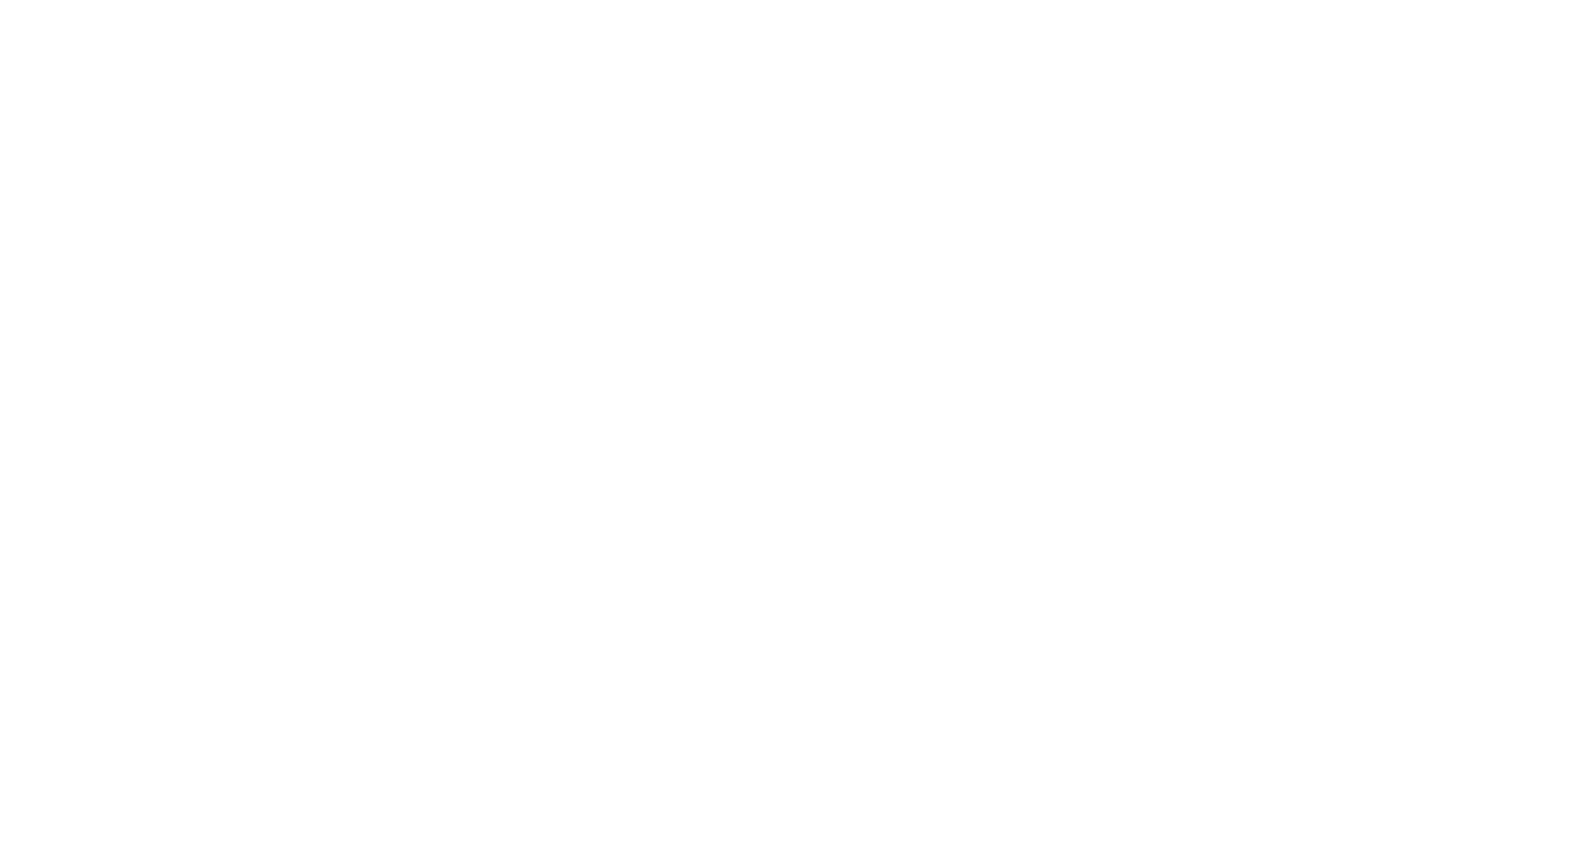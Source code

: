 digraph Computer {
    label = "A Basic Pipeline";
    bgcolor="transparent";
    fontcolor="white";
    rankdir="LR";

    node [ shape=box, color="white", fontcolor="white" ];
    edge [ color="white", spline="spline" ];

    subgraph cluster_fetch {
        label="Fetch";
        color="white";

        PC [ pos="0,100", label="Program Counter" ];
        Program [ pos="130, 100" ];
        Decoder [ pos="230, 100" ];
    };

    fenceFE [ pos="325, 100", label="fence 1", height=2 ];

    subgraph cluster_execute {
        label="Execute";
        color="white";
        RF [ pos="440, 100", label="Register File" ];
        ALU [ pos="560, 50" ];
        Test [ pos="560, 100" ];
        Memory [ pos="560, 150" ];
    };

    fenceEW [ pos="650, 100", label="fence 2", height=2 ];
    //route [ shape="" ];

    PC -> Program -> Decoder;
    RF -> {Memory, ALU, Test};
    {Memory, ALU} -> fenceEW;
    fenceEW:e -> RF;

    Test -> fenceEW;
    fenceEW:e -> PC:s [ pos="800,0 800,-50 400,-100 50,-50" ];

    Decoder -> fenceFE -> {RF, Memory, ALU, Test};
    Decoder -> fenceFE -> fenceEW;
}

